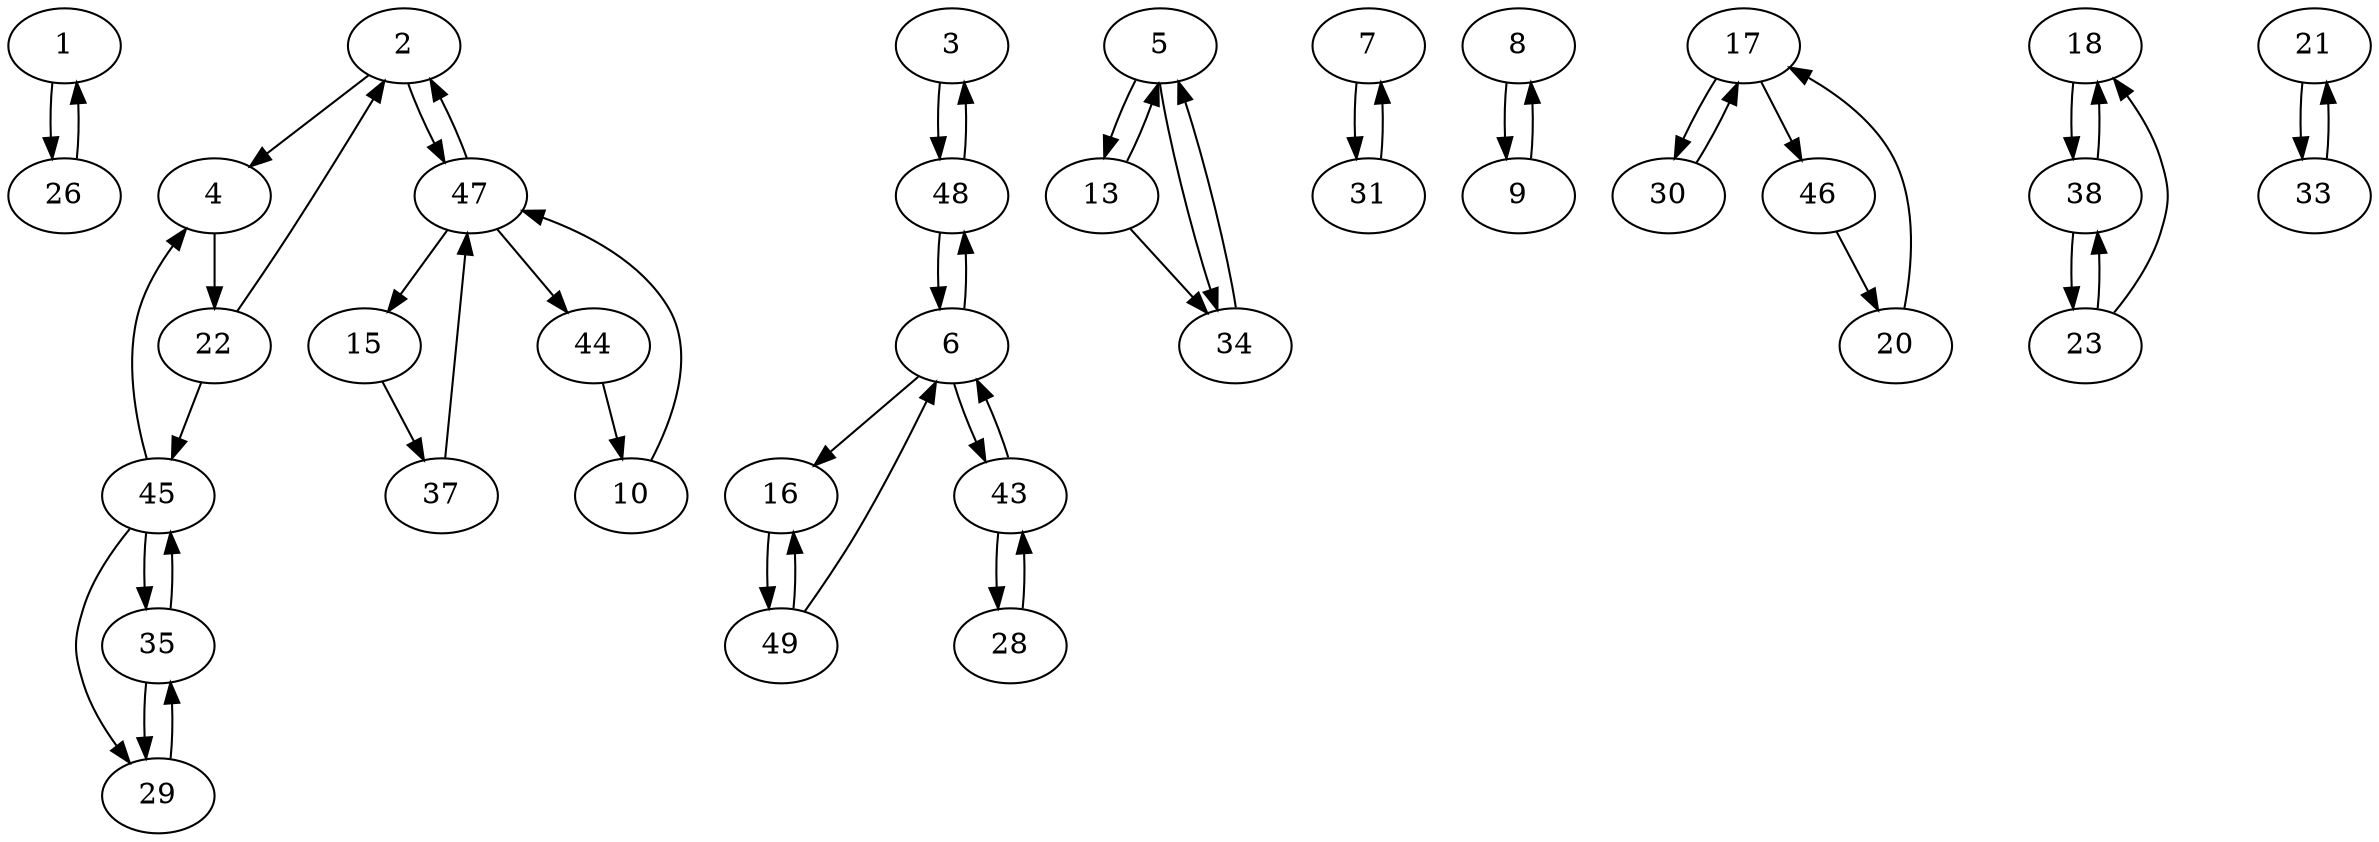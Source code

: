 digraph G {
  1 -> 26;
  2 -> 4;
  2 -> 47;
  3 -> 48;
  4 -> 22;
  5 -> 13;
  5 -> 34;
  6 -> 16;
  6 -> 43;
  6 -> 48;
  7 -> 31;
  8 -> 9;
  9 -> 8;
  10 -> 47;
  13 -> 5;
  13 -> 34;
  15 -> 37;
  16 -> 49;
  17 -> 30;
  17 -> 46;
  18 -> 38;
  20 -> 17;
  21 -> 33;
  22 -> 2;
  22 -> 45;
  23 -> 18;
  23 -> 38;
  26 -> 1;
  28 -> 43;
  29 -> 35;
  30 -> 17;
  31 -> 7;
  33 -> 21;
  34 -> 5;
  35 -> 29;
  35 -> 45;
  37 -> 47;
  38 -> 18;
  38 -> 23;
  43 -> 6;
  43 -> 28;
  44 -> 10;
  45 -> 4;
  45 -> 29;
  45 -> 35;
  46 -> 20;
  47 -> 2;
  47 -> 15;
  47 -> 44;
  48 -> 3;
  48 -> 6;
  49 -> 6;
  49 -> 16;
}